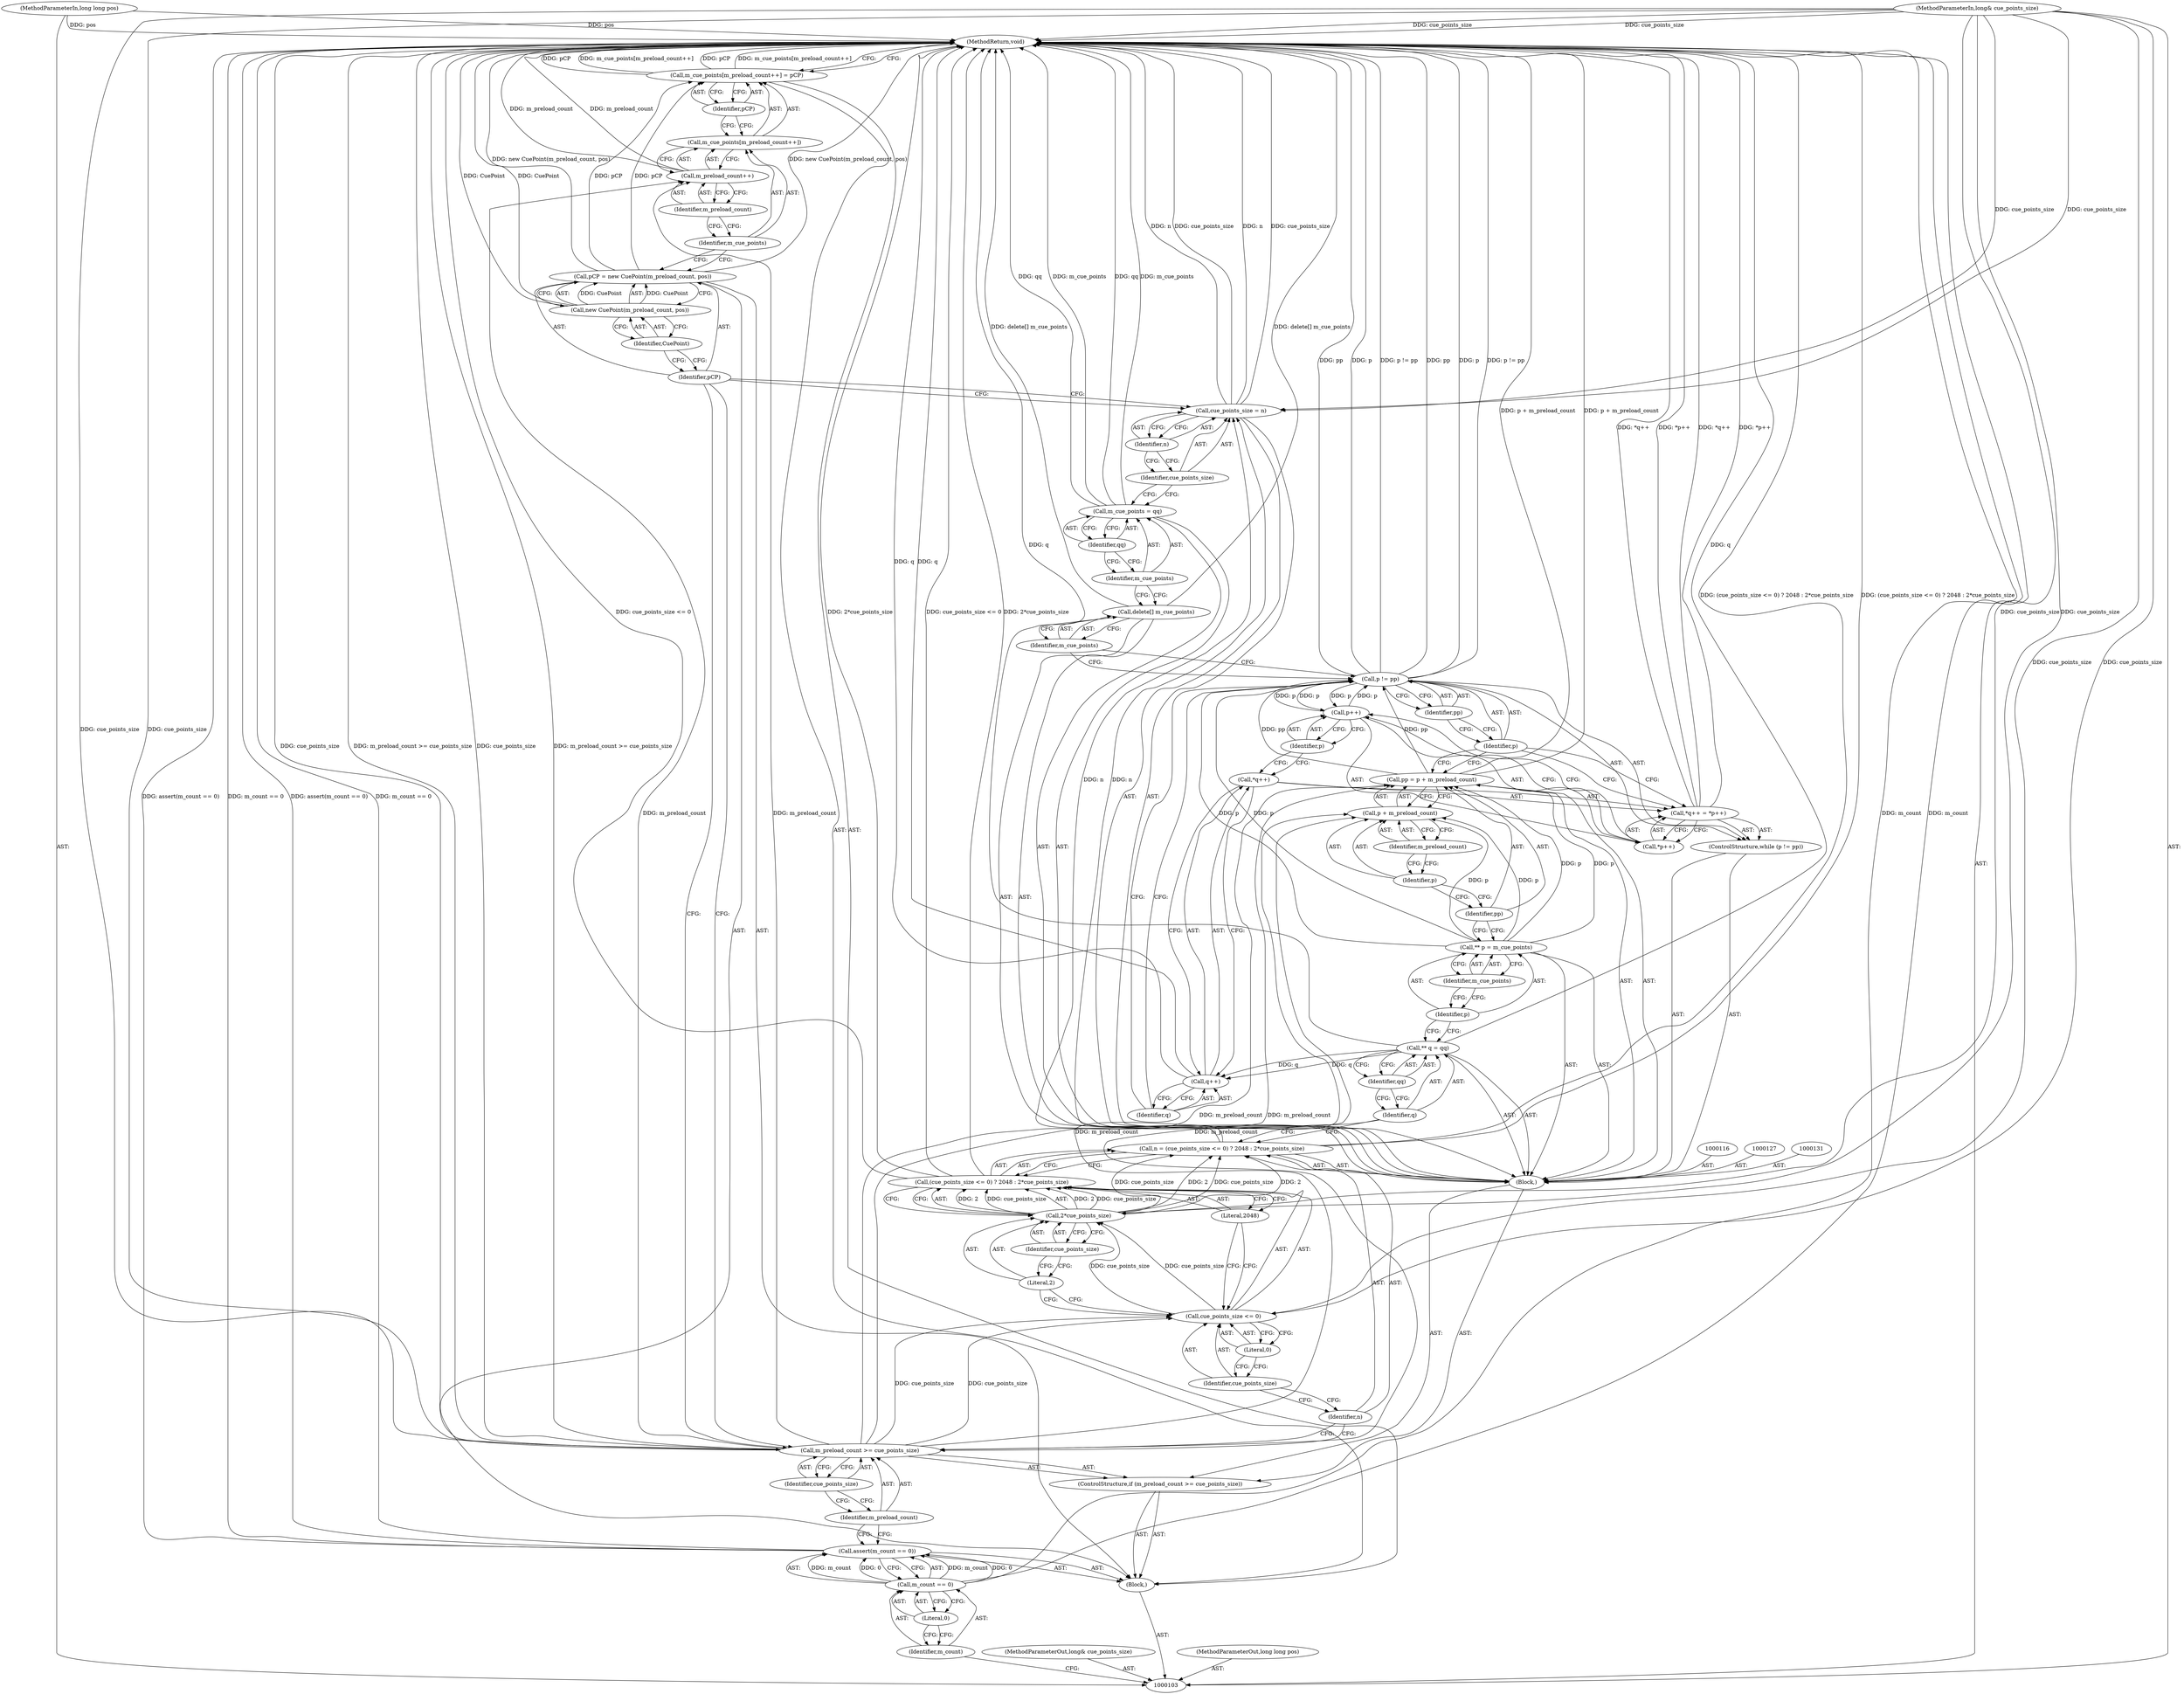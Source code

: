 digraph "1_Android_04839626ed859623901ebd3a5fd483982186b59d_194" {
"1000169" [label="(MethodReturn,void)"];
"1000128" [label="(Call,** q = qq)"];
"1000129" [label="(Identifier,q)"];
"1000130" [label="(Identifier,qq)"];
"1000132" [label="(Call,** p = m_cue_points)"];
"1000133" [label="(Identifier,p)"];
"1000134" [label="(Identifier,m_cue_points)"];
"1000115" [label="(Block,)"];
"1000135" [label="(Call,pp = p + m_preload_count)"];
"1000136" [label="(Identifier,pp)"];
"1000137" [label="(Call,p + m_preload_count)"];
"1000138" [label="(Identifier,p)"];
"1000139" [label="(Identifier,m_preload_count)"];
"1000141" [label="(Call,p != pp)"];
"1000142" [label="(Identifier,p)"];
"1000143" [label="(Identifier,pp)"];
"1000140" [label="(ControlStructure,while (p != pp))"];
"1000144" [label="(Call,*q++ = *p++)"];
"1000145" [label="(Call,*q++)"];
"1000146" [label="(Call,q++)"];
"1000147" [label="(Identifier,q)"];
"1000148" [label="(Call,*p++)"];
"1000149" [label="(Call,p++)"];
"1000150" [label="(Identifier,p)"];
"1000152" [label="(Identifier,m_cue_points)"];
"1000151" [label="(Call,delete[] m_cue_points)"];
"1000155" [label="(Identifier,qq)"];
"1000153" [label="(Call,m_cue_points = qq)"];
"1000154" [label="(Identifier,m_cue_points)"];
"1000158" [label="(Identifier,n)"];
"1000156" [label="(Call,cue_points_size = n)"];
"1000157" [label="(Identifier,cue_points_size)"];
"1000104" [label="(MethodParameterIn,long& cue_points_size)"];
"1000244" [label="(MethodParameterOut,long& cue_points_size)"];
"1000159" [label="(Call,pCP = new CuePoint(m_preload_count, pos))"];
"1000160" [label="(Identifier,pCP)"];
"1000161" [label="(Call,new CuePoint(m_preload_count, pos))"];
"1000162" [label="(Identifier,CuePoint)"];
"1000166" [label="(Call,m_preload_count++)"];
"1000167" [label="(Identifier,m_preload_count)"];
"1000168" [label="(Identifier,pCP)"];
"1000163" [label="(Call,m_cue_points[m_preload_count++] = pCP)"];
"1000164" [label="(Call,m_cue_points[m_preload_count++])"];
"1000165" [label="(Identifier,m_cue_points)"];
"1000105" [label="(MethodParameterIn,long long pos)"];
"1000245" [label="(MethodParameterOut,long long pos)"];
"1000106" [label="(Block,)"];
"1000108" [label="(Call,m_count == 0)"];
"1000109" [label="(Identifier,m_count)"];
"1000110" [label="(Literal,0)"];
"1000107" [label="(Call,assert(m_count == 0))"];
"1000114" [label="(Identifier,cue_points_size)"];
"1000111" [label="(ControlStructure,if (m_preload_count >= cue_points_size))"];
"1000112" [label="(Call,m_preload_count >= cue_points_size)"];
"1000113" [label="(Identifier,m_preload_count)"];
"1000117" [label="(Call,n = (cue_points_size <= 0) ? 2048 : 2*cue_points_size)"];
"1000118" [label="(Identifier,n)"];
"1000119" [label="(Call,(cue_points_size <= 0) ? 2048 : 2*cue_points_size)"];
"1000120" [label="(Call,cue_points_size <= 0)"];
"1000121" [label="(Identifier,cue_points_size)"];
"1000122" [label="(Literal,0)"];
"1000123" [label="(Literal,2048)"];
"1000124" [label="(Call,2*cue_points_size)"];
"1000125" [label="(Literal,2)"];
"1000126" [label="(Identifier,cue_points_size)"];
"1000169" -> "1000103"  [label="AST: "];
"1000169" -> "1000163"  [label="CFG: "];
"1000141" -> "1000169"  [label="DDG: p"];
"1000141" -> "1000169"  [label="DDG: p != pp"];
"1000141" -> "1000169"  [label="DDG: pp"];
"1000107" -> "1000169"  [label="DDG: m_count == 0"];
"1000107" -> "1000169"  [label="DDG: assert(m_count == 0)"];
"1000156" -> "1000169"  [label="DDG: cue_points_size"];
"1000156" -> "1000169"  [label="DDG: n"];
"1000104" -> "1000169"  [label="DDG: cue_points_size"];
"1000105" -> "1000169"  [label="DDG: pos"];
"1000112" -> "1000169"  [label="DDG: cue_points_size"];
"1000112" -> "1000169"  [label="DDG: m_preload_count >= cue_points_size"];
"1000153" -> "1000169"  [label="DDG: m_cue_points"];
"1000153" -> "1000169"  [label="DDG: qq"];
"1000117" -> "1000169"  [label="DDG: (cue_points_size <= 0) ? 2048 : 2*cue_points_size"];
"1000119" -> "1000169"  [label="DDG: 2*cue_points_size"];
"1000119" -> "1000169"  [label="DDG: cue_points_size <= 0"];
"1000163" -> "1000169"  [label="DDG: pCP"];
"1000163" -> "1000169"  [label="DDG: m_cue_points[m_preload_count++]"];
"1000151" -> "1000169"  [label="DDG: delete[] m_cue_points"];
"1000128" -> "1000169"  [label="DDG: q"];
"1000166" -> "1000169"  [label="DDG: m_preload_count"];
"1000144" -> "1000169"  [label="DDG: *p++"];
"1000144" -> "1000169"  [label="DDG: *q++"];
"1000161" -> "1000169"  [label="DDG: CuePoint"];
"1000146" -> "1000169"  [label="DDG: q"];
"1000159" -> "1000169"  [label="DDG: new CuePoint(m_preload_count, pos)"];
"1000135" -> "1000169"  [label="DDG: p + m_preload_count"];
"1000108" -> "1000169"  [label="DDG: m_count"];
"1000128" -> "1000115"  [label="AST: "];
"1000128" -> "1000130"  [label="CFG: "];
"1000129" -> "1000128"  [label="AST: "];
"1000130" -> "1000128"  [label="AST: "];
"1000133" -> "1000128"  [label="CFG: "];
"1000128" -> "1000169"  [label="DDG: q"];
"1000128" -> "1000146"  [label="DDG: q"];
"1000129" -> "1000128"  [label="AST: "];
"1000129" -> "1000117"  [label="CFG: "];
"1000130" -> "1000129"  [label="CFG: "];
"1000130" -> "1000128"  [label="AST: "];
"1000130" -> "1000129"  [label="CFG: "];
"1000128" -> "1000130"  [label="CFG: "];
"1000132" -> "1000115"  [label="AST: "];
"1000132" -> "1000134"  [label="CFG: "];
"1000133" -> "1000132"  [label="AST: "];
"1000134" -> "1000132"  [label="AST: "];
"1000136" -> "1000132"  [label="CFG: "];
"1000132" -> "1000135"  [label="DDG: p"];
"1000132" -> "1000137"  [label="DDG: p"];
"1000132" -> "1000141"  [label="DDG: p"];
"1000133" -> "1000132"  [label="AST: "];
"1000133" -> "1000128"  [label="CFG: "];
"1000134" -> "1000133"  [label="CFG: "];
"1000134" -> "1000132"  [label="AST: "];
"1000134" -> "1000133"  [label="CFG: "];
"1000132" -> "1000134"  [label="CFG: "];
"1000115" -> "1000111"  [label="AST: "];
"1000116" -> "1000115"  [label="AST: "];
"1000117" -> "1000115"  [label="AST: "];
"1000127" -> "1000115"  [label="AST: "];
"1000128" -> "1000115"  [label="AST: "];
"1000131" -> "1000115"  [label="AST: "];
"1000132" -> "1000115"  [label="AST: "];
"1000135" -> "1000115"  [label="AST: "];
"1000140" -> "1000115"  [label="AST: "];
"1000151" -> "1000115"  [label="AST: "];
"1000153" -> "1000115"  [label="AST: "];
"1000156" -> "1000115"  [label="AST: "];
"1000135" -> "1000115"  [label="AST: "];
"1000135" -> "1000137"  [label="CFG: "];
"1000136" -> "1000135"  [label="AST: "];
"1000137" -> "1000135"  [label="AST: "];
"1000142" -> "1000135"  [label="CFG: "];
"1000135" -> "1000169"  [label="DDG: p + m_preload_count"];
"1000132" -> "1000135"  [label="DDG: p"];
"1000112" -> "1000135"  [label="DDG: m_preload_count"];
"1000135" -> "1000141"  [label="DDG: pp"];
"1000136" -> "1000135"  [label="AST: "];
"1000136" -> "1000132"  [label="CFG: "];
"1000138" -> "1000136"  [label="CFG: "];
"1000137" -> "1000135"  [label="AST: "];
"1000137" -> "1000139"  [label="CFG: "];
"1000138" -> "1000137"  [label="AST: "];
"1000139" -> "1000137"  [label="AST: "];
"1000135" -> "1000137"  [label="CFG: "];
"1000132" -> "1000137"  [label="DDG: p"];
"1000112" -> "1000137"  [label="DDG: m_preload_count"];
"1000138" -> "1000137"  [label="AST: "];
"1000138" -> "1000136"  [label="CFG: "];
"1000139" -> "1000138"  [label="CFG: "];
"1000139" -> "1000137"  [label="AST: "];
"1000139" -> "1000138"  [label="CFG: "];
"1000137" -> "1000139"  [label="CFG: "];
"1000141" -> "1000140"  [label="AST: "];
"1000141" -> "1000143"  [label="CFG: "];
"1000142" -> "1000141"  [label="AST: "];
"1000143" -> "1000141"  [label="AST: "];
"1000147" -> "1000141"  [label="CFG: "];
"1000152" -> "1000141"  [label="CFG: "];
"1000141" -> "1000169"  [label="DDG: p"];
"1000141" -> "1000169"  [label="DDG: p != pp"];
"1000141" -> "1000169"  [label="DDG: pp"];
"1000149" -> "1000141"  [label="DDG: p"];
"1000132" -> "1000141"  [label="DDG: p"];
"1000135" -> "1000141"  [label="DDG: pp"];
"1000141" -> "1000149"  [label="DDG: p"];
"1000142" -> "1000141"  [label="AST: "];
"1000142" -> "1000144"  [label="CFG: "];
"1000142" -> "1000135"  [label="CFG: "];
"1000143" -> "1000142"  [label="CFG: "];
"1000143" -> "1000141"  [label="AST: "];
"1000143" -> "1000142"  [label="CFG: "];
"1000141" -> "1000143"  [label="CFG: "];
"1000140" -> "1000115"  [label="AST: "];
"1000141" -> "1000140"  [label="AST: "];
"1000144" -> "1000140"  [label="AST: "];
"1000144" -> "1000140"  [label="AST: "];
"1000144" -> "1000148"  [label="CFG: "];
"1000145" -> "1000144"  [label="AST: "];
"1000148" -> "1000144"  [label="AST: "];
"1000142" -> "1000144"  [label="CFG: "];
"1000144" -> "1000169"  [label="DDG: *p++"];
"1000144" -> "1000169"  [label="DDG: *q++"];
"1000145" -> "1000144"  [label="AST: "];
"1000145" -> "1000146"  [label="CFG: "];
"1000146" -> "1000145"  [label="AST: "];
"1000150" -> "1000145"  [label="CFG: "];
"1000146" -> "1000145"  [label="AST: "];
"1000146" -> "1000147"  [label="CFG: "];
"1000147" -> "1000146"  [label="AST: "];
"1000145" -> "1000146"  [label="CFG: "];
"1000146" -> "1000169"  [label="DDG: q"];
"1000128" -> "1000146"  [label="DDG: q"];
"1000147" -> "1000146"  [label="AST: "];
"1000147" -> "1000141"  [label="CFG: "];
"1000146" -> "1000147"  [label="CFG: "];
"1000148" -> "1000144"  [label="AST: "];
"1000148" -> "1000149"  [label="CFG: "];
"1000149" -> "1000148"  [label="AST: "];
"1000144" -> "1000148"  [label="CFG: "];
"1000149" -> "1000148"  [label="AST: "];
"1000149" -> "1000150"  [label="CFG: "];
"1000150" -> "1000149"  [label="AST: "];
"1000148" -> "1000149"  [label="CFG: "];
"1000149" -> "1000141"  [label="DDG: p"];
"1000141" -> "1000149"  [label="DDG: p"];
"1000150" -> "1000149"  [label="AST: "];
"1000150" -> "1000145"  [label="CFG: "];
"1000149" -> "1000150"  [label="CFG: "];
"1000152" -> "1000151"  [label="AST: "];
"1000152" -> "1000141"  [label="CFG: "];
"1000151" -> "1000152"  [label="CFG: "];
"1000151" -> "1000115"  [label="AST: "];
"1000151" -> "1000152"  [label="CFG: "];
"1000152" -> "1000151"  [label="AST: "];
"1000154" -> "1000151"  [label="CFG: "];
"1000151" -> "1000169"  [label="DDG: delete[] m_cue_points"];
"1000155" -> "1000153"  [label="AST: "];
"1000155" -> "1000154"  [label="CFG: "];
"1000153" -> "1000155"  [label="CFG: "];
"1000153" -> "1000115"  [label="AST: "];
"1000153" -> "1000155"  [label="CFG: "];
"1000154" -> "1000153"  [label="AST: "];
"1000155" -> "1000153"  [label="AST: "];
"1000157" -> "1000153"  [label="CFG: "];
"1000153" -> "1000169"  [label="DDG: m_cue_points"];
"1000153" -> "1000169"  [label="DDG: qq"];
"1000154" -> "1000153"  [label="AST: "];
"1000154" -> "1000151"  [label="CFG: "];
"1000155" -> "1000154"  [label="CFG: "];
"1000158" -> "1000156"  [label="AST: "];
"1000158" -> "1000157"  [label="CFG: "];
"1000156" -> "1000158"  [label="CFG: "];
"1000156" -> "1000115"  [label="AST: "];
"1000156" -> "1000158"  [label="CFG: "];
"1000157" -> "1000156"  [label="AST: "];
"1000158" -> "1000156"  [label="AST: "];
"1000160" -> "1000156"  [label="CFG: "];
"1000156" -> "1000169"  [label="DDG: cue_points_size"];
"1000156" -> "1000169"  [label="DDG: n"];
"1000117" -> "1000156"  [label="DDG: n"];
"1000104" -> "1000156"  [label="DDG: cue_points_size"];
"1000157" -> "1000156"  [label="AST: "];
"1000157" -> "1000153"  [label="CFG: "];
"1000158" -> "1000157"  [label="CFG: "];
"1000104" -> "1000103"  [label="AST: "];
"1000104" -> "1000169"  [label="DDG: cue_points_size"];
"1000104" -> "1000112"  [label="DDG: cue_points_size"];
"1000104" -> "1000120"  [label="DDG: cue_points_size"];
"1000104" -> "1000124"  [label="DDG: cue_points_size"];
"1000104" -> "1000156"  [label="DDG: cue_points_size"];
"1000244" -> "1000103"  [label="AST: "];
"1000159" -> "1000106"  [label="AST: "];
"1000159" -> "1000161"  [label="CFG: "];
"1000160" -> "1000159"  [label="AST: "];
"1000161" -> "1000159"  [label="AST: "];
"1000165" -> "1000159"  [label="CFG: "];
"1000159" -> "1000169"  [label="DDG: new CuePoint(m_preload_count, pos)"];
"1000161" -> "1000159"  [label="DDG: CuePoint"];
"1000159" -> "1000163"  [label="DDG: pCP"];
"1000160" -> "1000159"  [label="AST: "];
"1000160" -> "1000156"  [label="CFG: "];
"1000160" -> "1000112"  [label="CFG: "];
"1000162" -> "1000160"  [label="CFG: "];
"1000161" -> "1000159"  [label="AST: "];
"1000161" -> "1000162"  [label="CFG: "];
"1000162" -> "1000161"  [label="AST: "];
"1000159" -> "1000161"  [label="CFG: "];
"1000161" -> "1000169"  [label="DDG: CuePoint"];
"1000161" -> "1000159"  [label="DDG: CuePoint"];
"1000162" -> "1000161"  [label="AST: "];
"1000162" -> "1000160"  [label="CFG: "];
"1000161" -> "1000162"  [label="CFG: "];
"1000166" -> "1000164"  [label="AST: "];
"1000166" -> "1000167"  [label="CFG: "];
"1000167" -> "1000166"  [label="AST: "];
"1000164" -> "1000166"  [label="CFG: "];
"1000166" -> "1000169"  [label="DDG: m_preload_count"];
"1000112" -> "1000166"  [label="DDG: m_preload_count"];
"1000167" -> "1000166"  [label="AST: "];
"1000167" -> "1000165"  [label="CFG: "];
"1000166" -> "1000167"  [label="CFG: "];
"1000168" -> "1000163"  [label="AST: "];
"1000168" -> "1000164"  [label="CFG: "];
"1000163" -> "1000168"  [label="CFG: "];
"1000163" -> "1000106"  [label="AST: "];
"1000163" -> "1000168"  [label="CFG: "];
"1000164" -> "1000163"  [label="AST: "];
"1000168" -> "1000163"  [label="AST: "];
"1000169" -> "1000163"  [label="CFG: "];
"1000163" -> "1000169"  [label="DDG: pCP"];
"1000163" -> "1000169"  [label="DDG: m_cue_points[m_preload_count++]"];
"1000159" -> "1000163"  [label="DDG: pCP"];
"1000164" -> "1000163"  [label="AST: "];
"1000164" -> "1000166"  [label="CFG: "];
"1000165" -> "1000164"  [label="AST: "];
"1000166" -> "1000164"  [label="AST: "];
"1000168" -> "1000164"  [label="CFG: "];
"1000165" -> "1000164"  [label="AST: "];
"1000165" -> "1000159"  [label="CFG: "];
"1000167" -> "1000165"  [label="CFG: "];
"1000105" -> "1000103"  [label="AST: "];
"1000105" -> "1000169"  [label="DDG: pos"];
"1000245" -> "1000103"  [label="AST: "];
"1000106" -> "1000103"  [label="AST: "];
"1000107" -> "1000106"  [label="AST: "];
"1000111" -> "1000106"  [label="AST: "];
"1000159" -> "1000106"  [label="AST: "];
"1000163" -> "1000106"  [label="AST: "];
"1000108" -> "1000107"  [label="AST: "];
"1000108" -> "1000110"  [label="CFG: "];
"1000109" -> "1000108"  [label="AST: "];
"1000110" -> "1000108"  [label="AST: "];
"1000107" -> "1000108"  [label="CFG: "];
"1000108" -> "1000169"  [label="DDG: m_count"];
"1000108" -> "1000107"  [label="DDG: m_count"];
"1000108" -> "1000107"  [label="DDG: 0"];
"1000109" -> "1000108"  [label="AST: "];
"1000109" -> "1000103"  [label="CFG: "];
"1000110" -> "1000109"  [label="CFG: "];
"1000110" -> "1000108"  [label="AST: "];
"1000110" -> "1000109"  [label="CFG: "];
"1000108" -> "1000110"  [label="CFG: "];
"1000107" -> "1000106"  [label="AST: "];
"1000107" -> "1000108"  [label="CFG: "];
"1000108" -> "1000107"  [label="AST: "];
"1000113" -> "1000107"  [label="CFG: "];
"1000107" -> "1000169"  [label="DDG: m_count == 0"];
"1000107" -> "1000169"  [label="DDG: assert(m_count == 0)"];
"1000108" -> "1000107"  [label="DDG: m_count"];
"1000108" -> "1000107"  [label="DDG: 0"];
"1000114" -> "1000112"  [label="AST: "];
"1000114" -> "1000113"  [label="CFG: "];
"1000112" -> "1000114"  [label="CFG: "];
"1000111" -> "1000106"  [label="AST: "];
"1000112" -> "1000111"  [label="AST: "];
"1000115" -> "1000111"  [label="AST: "];
"1000112" -> "1000111"  [label="AST: "];
"1000112" -> "1000114"  [label="CFG: "];
"1000113" -> "1000112"  [label="AST: "];
"1000114" -> "1000112"  [label="AST: "];
"1000118" -> "1000112"  [label="CFG: "];
"1000160" -> "1000112"  [label="CFG: "];
"1000112" -> "1000169"  [label="DDG: cue_points_size"];
"1000112" -> "1000169"  [label="DDG: m_preload_count >= cue_points_size"];
"1000104" -> "1000112"  [label="DDG: cue_points_size"];
"1000112" -> "1000120"  [label="DDG: cue_points_size"];
"1000112" -> "1000135"  [label="DDG: m_preload_count"];
"1000112" -> "1000137"  [label="DDG: m_preload_count"];
"1000112" -> "1000166"  [label="DDG: m_preload_count"];
"1000113" -> "1000112"  [label="AST: "];
"1000113" -> "1000107"  [label="CFG: "];
"1000114" -> "1000113"  [label="CFG: "];
"1000117" -> "1000115"  [label="AST: "];
"1000117" -> "1000119"  [label="CFG: "];
"1000118" -> "1000117"  [label="AST: "];
"1000119" -> "1000117"  [label="AST: "];
"1000129" -> "1000117"  [label="CFG: "];
"1000117" -> "1000169"  [label="DDG: (cue_points_size <= 0) ? 2048 : 2*cue_points_size"];
"1000124" -> "1000117"  [label="DDG: 2"];
"1000124" -> "1000117"  [label="DDG: cue_points_size"];
"1000117" -> "1000156"  [label="DDG: n"];
"1000118" -> "1000117"  [label="AST: "];
"1000118" -> "1000112"  [label="CFG: "];
"1000121" -> "1000118"  [label="CFG: "];
"1000119" -> "1000117"  [label="AST: "];
"1000119" -> "1000123"  [label="CFG: "];
"1000119" -> "1000124"  [label="CFG: "];
"1000120" -> "1000119"  [label="AST: "];
"1000123" -> "1000119"  [label="AST: "];
"1000124" -> "1000119"  [label="AST: "];
"1000117" -> "1000119"  [label="CFG: "];
"1000119" -> "1000169"  [label="DDG: 2*cue_points_size"];
"1000119" -> "1000169"  [label="DDG: cue_points_size <= 0"];
"1000124" -> "1000119"  [label="DDG: 2"];
"1000124" -> "1000119"  [label="DDG: cue_points_size"];
"1000120" -> "1000119"  [label="AST: "];
"1000120" -> "1000122"  [label="CFG: "];
"1000121" -> "1000120"  [label="AST: "];
"1000122" -> "1000120"  [label="AST: "];
"1000123" -> "1000120"  [label="CFG: "];
"1000125" -> "1000120"  [label="CFG: "];
"1000112" -> "1000120"  [label="DDG: cue_points_size"];
"1000104" -> "1000120"  [label="DDG: cue_points_size"];
"1000120" -> "1000124"  [label="DDG: cue_points_size"];
"1000121" -> "1000120"  [label="AST: "];
"1000121" -> "1000118"  [label="CFG: "];
"1000122" -> "1000121"  [label="CFG: "];
"1000122" -> "1000120"  [label="AST: "];
"1000122" -> "1000121"  [label="CFG: "];
"1000120" -> "1000122"  [label="CFG: "];
"1000123" -> "1000119"  [label="AST: "];
"1000123" -> "1000120"  [label="CFG: "];
"1000119" -> "1000123"  [label="CFG: "];
"1000124" -> "1000119"  [label="AST: "];
"1000124" -> "1000126"  [label="CFG: "];
"1000125" -> "1000124"  [label="AST: "];
"1000126" -> "1000124"  [label="AST: "];
"1000119" -> "1000124"  [label="CFG: "];
"1000124" -> "1000117"  [label="DDG: 2"];
"1000124" -> "1000117"  [label="DDG: cue_points_size"];
"1000124" -> "1000119"  [label="DDG: 2"];
"1000124" -> "1000119"  [label="DDG: cue_points_size"];
"1000120" -> "1000124"  [label="DDG: cue_points_size"];
"1000104" -> "1000124"  [label="DDG: cue_points_size"];
"1000125" -> "1000124"  [label="AST: "];
"1000125" -> "1000120"  [label="CFG: "];
"1000126" -> "1000125"  [label="CFG: "];
"1000126" -> "1000124"  [label="AST: "];
"1000126" -> "1000125"  [label="CFG: "];
"1000124" -> "1000126"  [label="CFG: "];
}
